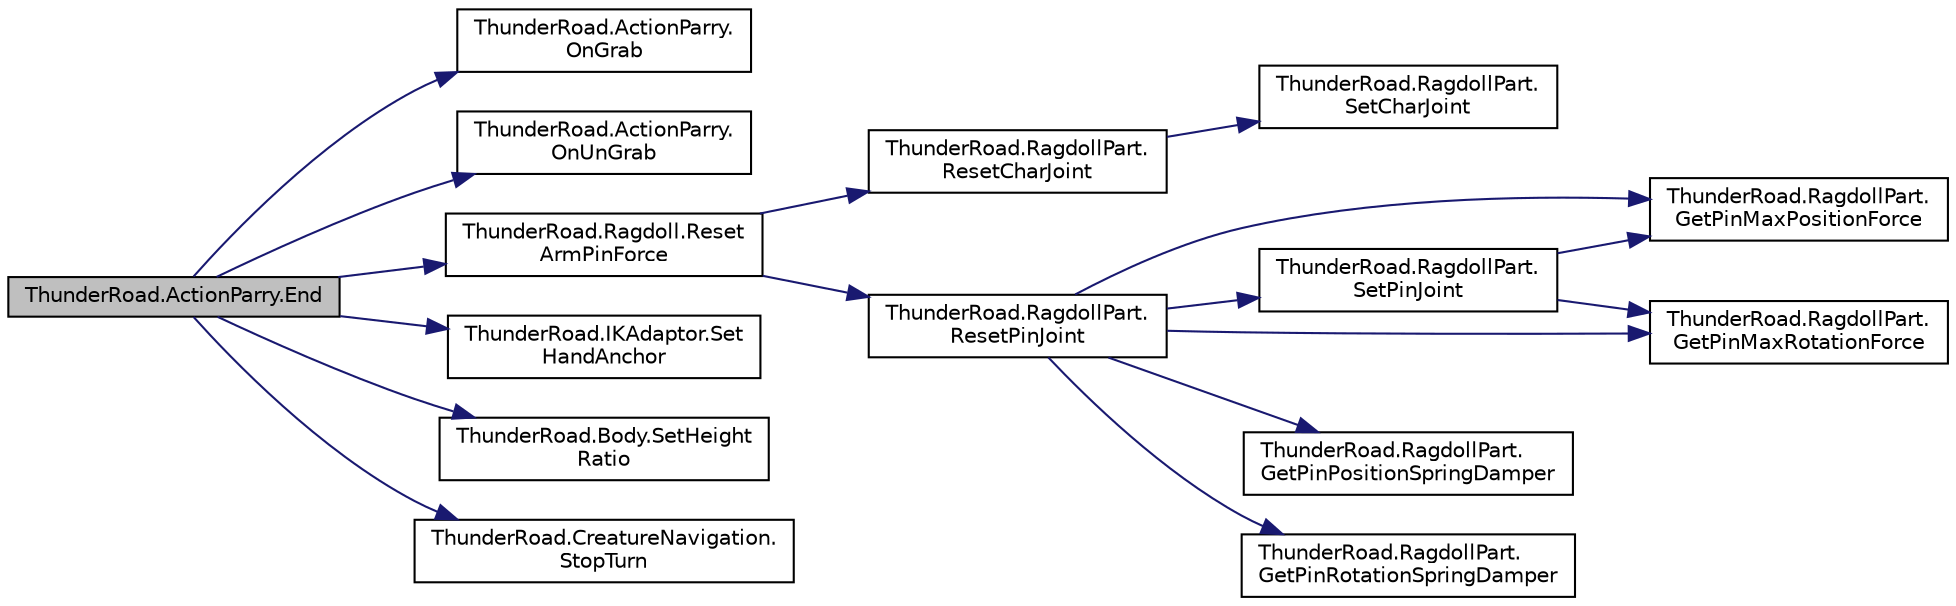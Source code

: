 digraph "ThunderRoad.ActionParry.End"
{
 // LATEX_PDF_SIZE
  edge [fontname="Helvetica",fontsize="10",labelfontname="Helvetica",labelfontsize="10"];
  node [fontname="Helvetica",fontsize="10",shape=record];
  rankdir="LR";
  Node1 [label="ThunderRoad.ActionParry.End",height=0.2,width=0.4,color="black", fillcolor="grey75", style="filled", fontcolor="black",tooltip="Ends this instance."];
  Node1 -> Node2 [color="midnightblue",fontsize="10",style="solid",fontname="Helvetica"];
  Node2 [label="ThunderRoad.ActionParry.\lOnGrab",height=0.2,width=0.4,color="black", fillcolor="white", style="filled",URL="$class_thunder_road_1_1_action_parry.html#ac98a538fafb4aa5df5b7fad1b5c0d94c",tooltip="Called when [grab]."];
  Node1 -> Node3 [color="midnightblue",fontsize="10",style="solid",fontname="Helvetica"];
  Node3 [label="ThunderRoad.ActionParry.\lOnUnGrab",height=0.2,width=0.4,color="black", fillcolor="white", style="filled",URL="$class_thunder_road_1_1_action_parry.html#aa86bd4effed8848219d5c5bb34b12758",tooltip="Called when [un grab]."];
  Node1 -> Node4 [color="midnightblue",fontsize="10",style="solid",fontname="Helvetica"];
  Node4 [label="ThunderRoad.Ragdoll.Reset\lArmPinForce",height=0.2,width=0.4,color="black", fillcolor="white", style="filled",URL="$class_thunder_road_1_1_ragdoll.html#a69213b545754293294c535350bb3e3e5",tooltip="Resets the arm pin force."];
  Node4 -> Node5 [color="midnightblue",fontsize="10",style="solid",fontname="Helvetica"];
  Node5 [label="ThunderRoad.RagdollPart.\lResetCharJoint",height=0.2,width=0.4,color="black", fillcolor="white", style="filled",URL="$class_thunder_road_1_1_ragdoll_part.html#aa43dcd9f181f3160fe2c47f8b4082270",tooltip="Resets the character joint."];
  Node5 -> Node6 [color="midnightblue",fontsize="10",style="solid",fontname="Helvetica"];
  Node6 [label="ThunderRoad.RagdollPart.\lSetCharJoint",height=0.2,width=0.4,color="black", fillcolor="white", style="filled",URL="$class_thunder_road_1_1_ragdoll_part.html#aad7a8f071065f2a5ff0b980336982725",tooltip="Sets the character joint."];
  Node4 -> Node7 [color="midnightblue",fontsize="10",style="solid",fontname="Helvetica"];
  Node7 [label="ThunderRoad.RagdollPart.\lResetPinJoint",height=0.2,width=0.4,color="black", fillcolor="white", style="filled",URL="$class_thunder_road_1_1_ragdoll_part.html#a9a9a5648aa40529ce26ed0b9716a5a09",tooltip="Resets the pin joint."];
  Node7 -> Node8 [color="midnightblue",fontsize="10",style="solid",fontname="Helvetica"];
  Node8 [label="ThunderRoad.RagdollPart.\lGetPinMaxPositionForce",height=0.2,width=0.4,color="black", fillcolor="white", style="filled",URL="$class_thunder_road_1_1_ragdoll_part.html#acd72acf2e180c26d25000f2543bce040",tooltip="Gets the pin maximum position force."];
  Node7 -> Node9 [color="midnightblue",fontsize="10",style="solid",fontname="Helvetica"];
  Node9 [label="ThunderRoad.RagdollPart.\lGetPinMaxRotationForce",height=0.2,width=0.4,color="black", fillcolor="white", style="filled",URL="$class_thunder_road_1_1_ragdoll_part.html#a72d1133f23c80848e7e536f7717cb2e9",tooltip="Gets the pin maximum rotation force."];
  Node7 -> Node10 [color="midnightblue",fontsize="10",style="solid",fontname="Helvetica"];
  Node10 [label="ThunderRoad.RagdollPart.\lGetPinPositionSpringDamper",height=0.2,width=0.4,color="black", fillcolor="white", style="filled",URL="$class_thunder_road_1_1_ragdoll_part.html#ad4150bf8c5bce15d134509cd2c7daf87",tooltip="Gets the pin position spring damper."];
  Node7 -> Node11 [color="midnightblue",fontsize="10",style="solid",fontname="Helvetica"];
  Node11 [label="ThunderRoad.RagdollPart.\lGetPinRotationSpringDamper",height=0.2,width=0.4,color="black", fillcolor="white", style="filled",URL="$class_thunder_road_1_1_ragdoll_part.html#ab0c1dcce0e85db29f55ecd430e9d2cf6",tooltip="Gets the pin rotation spring damper."];
  Node7 -> Node12 [color="midnightblue",fontsize="10",style="solid",fontname="Helvetica"];
  Node12 [label="ThunderRoad.RagdollPart.\lSetPinJoint",height=0.2,width=0.4,color="black", fillcolor="white", style="filled",URL="$class_thunder_road_1_1_ragdoll_part.html#a21d4dd742aa88857e741c620986131be",tooltip="Sets the pin joint."];
  Node12 -> Node8 [color="midnightblue",fontsize="10",style="solid",fontname="Helvetica"];
  Node12 -> Node9 [color="midnightblue",fontsize="10",style="solid",fontname="Helvetica"];
  Node1 -> Node13 [color="midnightblue",fontsize="10",style="solid",fontname="Helvetica"];
  Node13 [label="ThunderRoad.IKAdaptor.Set\lHandAnchor",height=0.2,width=0.4,color="black", fillcolor="white", style="filled",URL="$class_thunder_road_1_1_i_k_adaptor.html#a209af96681a437917b83e3254ef7cb5f",tooltip="Sets the hand anchor."];
  Node1 -> Node14 [color="midnightblue",fontsize="10",style="solid",fontname="Helvetica"];
  Node14 [label="ThunderRoad.Body.SetHeight\lRatio",height=0.2,width=0.4,color="black", fillcolor="white", style="filled",URL="$class_thunder_road_1_1_body.html#a00f22e177ab021c3f081fc1d5eef733b",tooltip="Sets the height ratio."];
  Node1 -> Node15 [color="midnightblue",fontsize="10",style="solid",fontname="Helvetica"];
  Node15 [label="ThunderRoad.CreatureNavigation.\lStopTurn",height=0.2,width=0.4,color="black", fillcolor="white", style="filled",URL="$class_thunder_road_1_1_creature_navigation.html#acfed25c9937ebfcecfa0ca6d57ad189b",tooltip="Stops the turn."];
}
